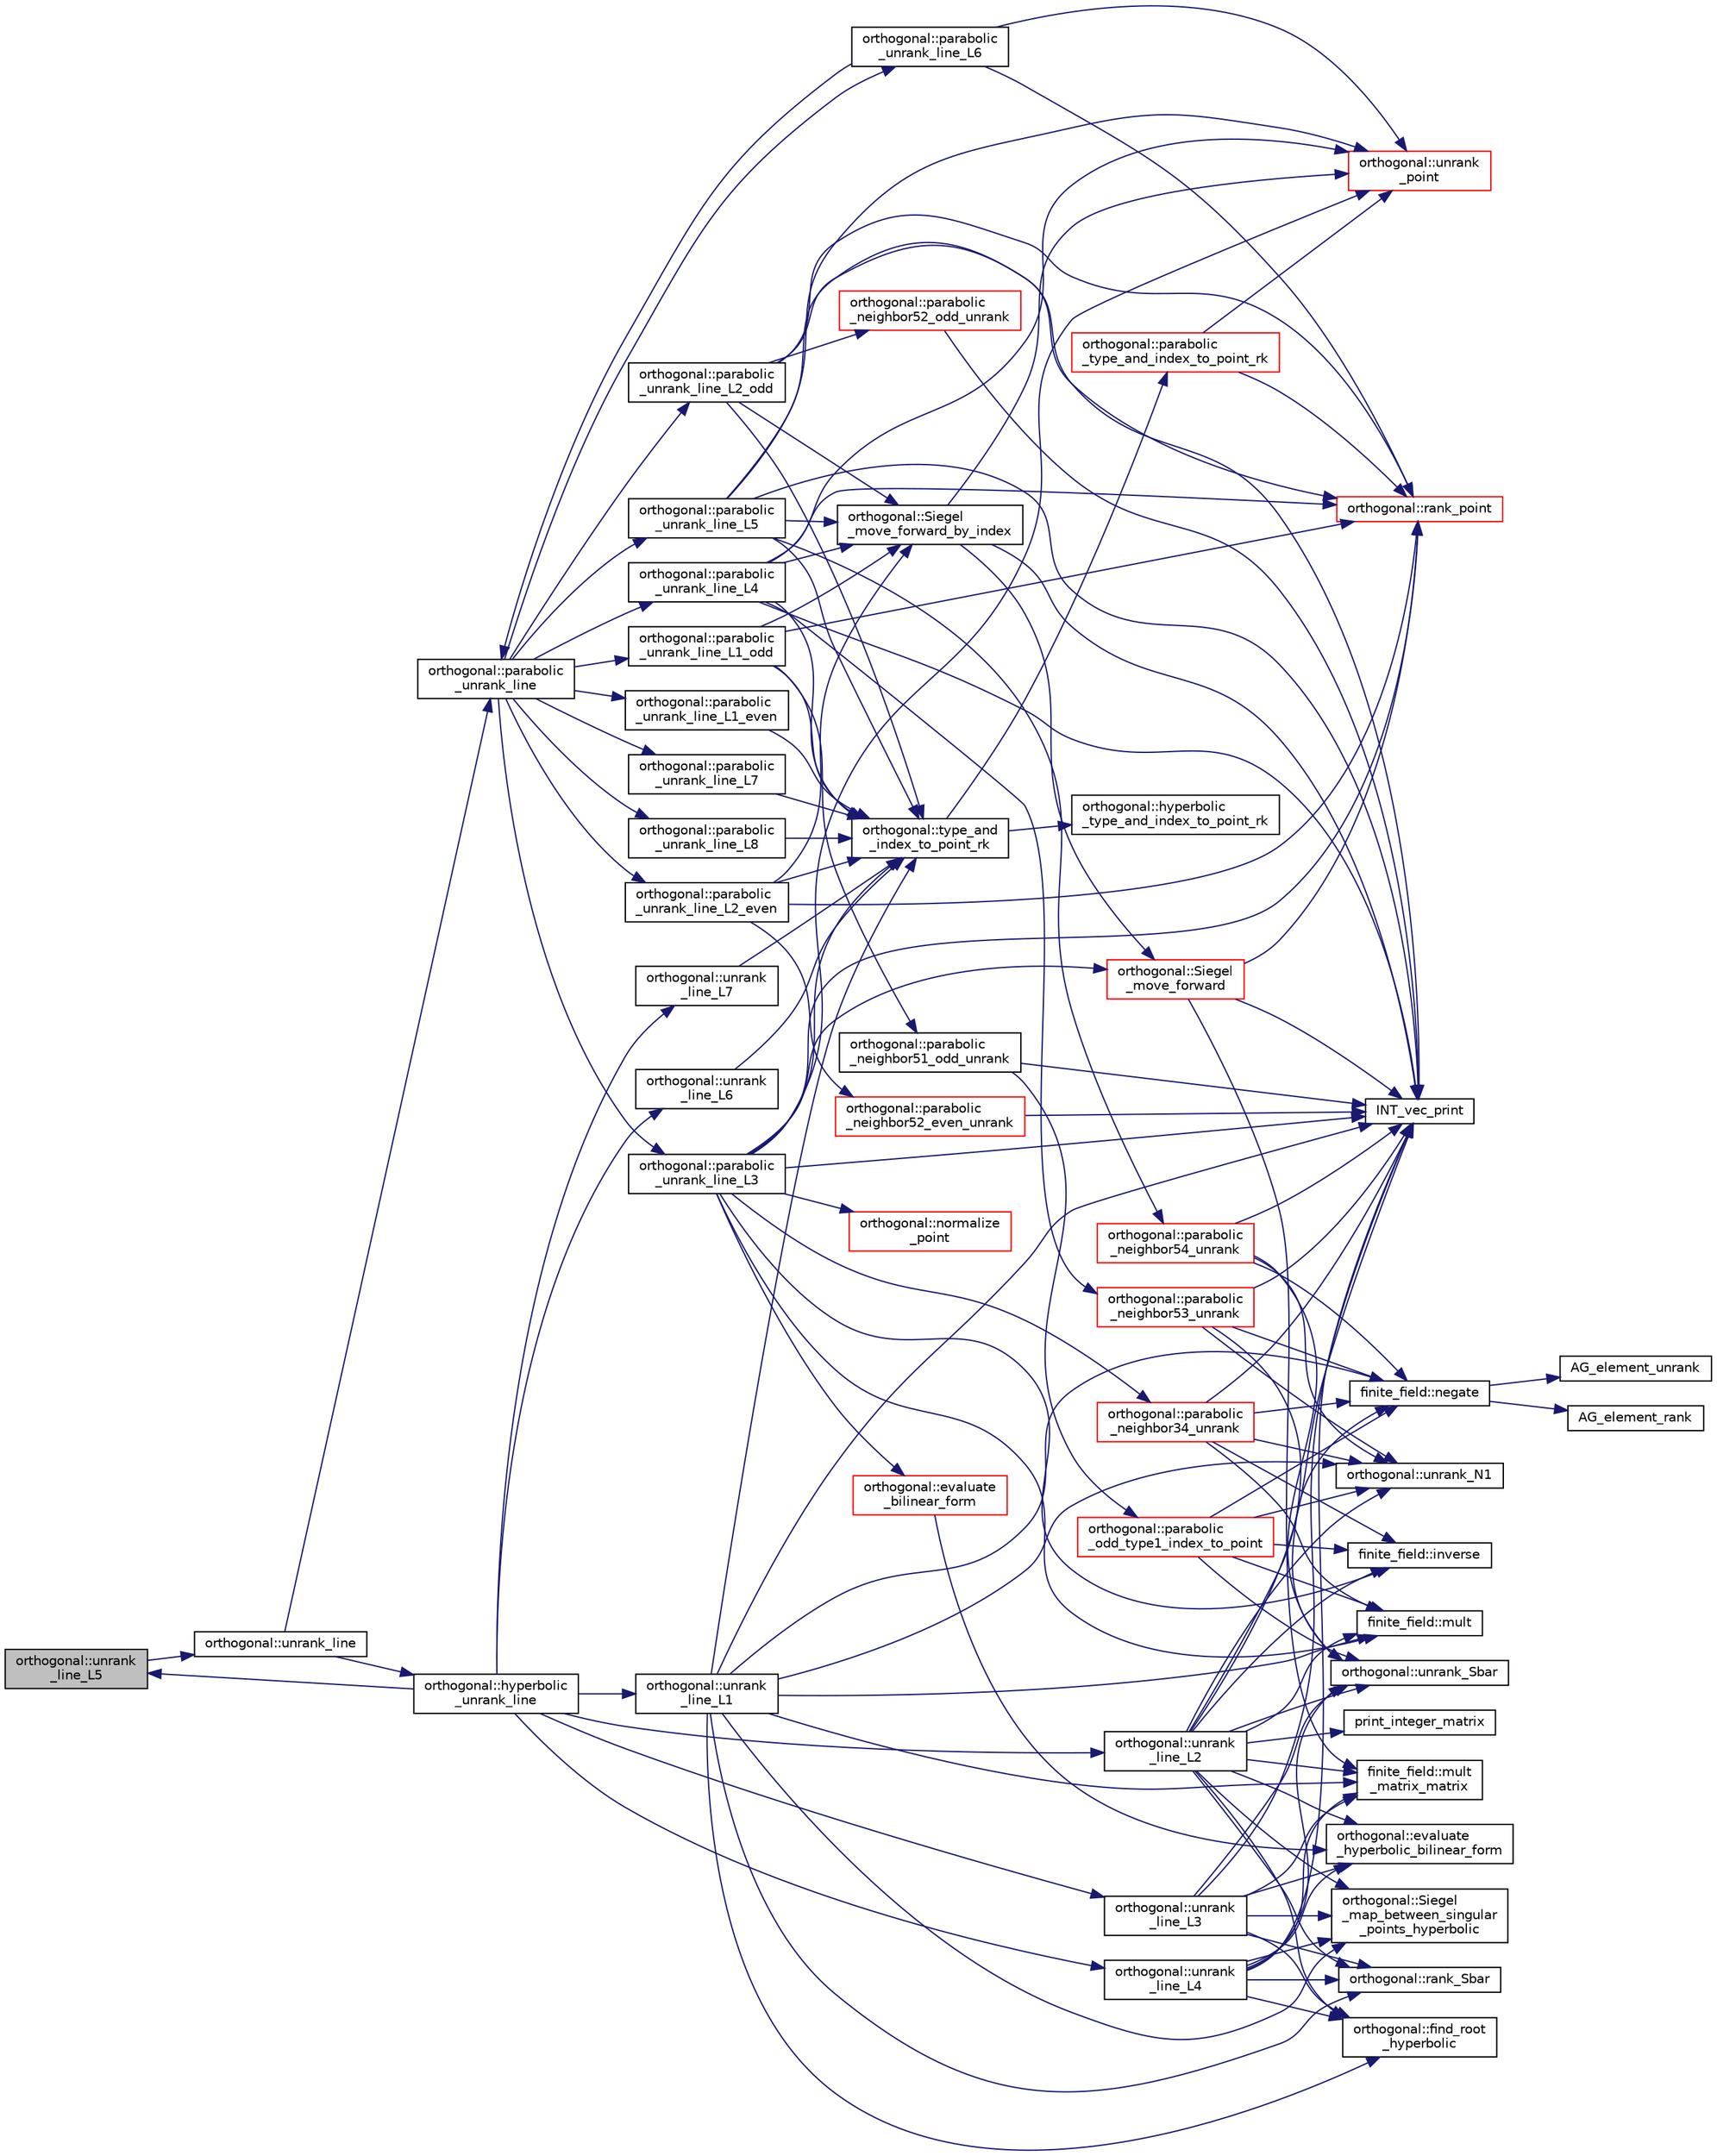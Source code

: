 digraph "orthogonal::unrank_line_L5"
{
  edge [fontname="Helvetica",fontsize="10",labelfontname="Helvetica",labelfontsize="10"];
  node [fontname="Helvetica",fontsize="10",shape=record];
  rankdir="LR";
  Node46952 [label="orthogonal::unrank\l_line_L5",height=0.2,width=0.4,color="black", fillcolor="grey75", style="filled", fontcolor="black"];
  Node46952 -> Node46953 [color="midnightblue",fontsize="10",style="solid",fontname="Helvetica"];
  Node46953 [label="orthogonal::unrank_line",height=0.2,width=0.4,color="black", fillcolor="white", style="filled",URL="$d7/daa/classorthogonal.html#a27fec576f6e11b80dd4503fa3cf7611e"];
  Node46953 -> Node46954 [color="midnightblue",fontsize="10",style="solid",fontname="Helvetica"];
  Node46954 [label="orthogonal::hyperbolic\l_unrank_line",height=0.2,width=0.4,color="black", fillcolor="white", style="filled",URL="$d7/daa/classorthogonal.html#a94952194cdcc478feb676e97e2e272f2"];
  Node46954 -> Node46955 [color="midnightblue",fontsize="10",style="solid",fontname="Helvetica"];
  Node46955 [label="orthogonal::unrank\l_line_L1",height=0.2,width=0.4,color="black", fillcolor="white", style="filled",URL="$d7/daa/classorthogonal.html#aca204928ad9c6c2d9e9afe2ea5af6d60"];
  Node46955 -> Node46956 [color="midnightblue",fontsize="10",style="solid",fontname="Helvetica"];
  Node46956 [label="orthogonal::type_and\l_index_to_point_rk",height=0.2,width=0.4,color="black", fillcolor="white", style="filled",URL="$d7/daa/classorthogonal.html#a319ef460cdfe3247d336c3fb482901eb"];
  Node46956 -> Node46957 [color="midnightblue",fontsize="10",style="solid",fontname="Helvetica"];
  Node46957 [label="orthogonal::hyperbolic\l_type_and_index_to_point_rk",height=0.2,width=0.4,color="black", fillcolor="white", style="filled",URL="$d7/daa/classorthogonal.html#af31cd843ff2e6eb4fe1ba9c49e62d1b8"];
  Node46956 -> Node46958 [color="midnightblue",fontsize="10",style="solid",fontname="Helvetica"];
  Node46958 [label="orthogonal::parabolic\l_type_and_index_to_point_rk",height=0.2,width=0.4,color="red", fillcolor="white", style="filled",URL="$d7/daa/classorthogonal.html#a67c316cf01b382762e6ac372f522d106"];
  Node46958 -> Node46959 [color="midnightblue",fontsize="10",style="solid",fontname="Helvetica"];
  Node46959 [label="orthogonal::unrank\l_point",height=0.2,width=0.4,color="red", fillcolor="white", style="filled",URL="$d7/daa/classorthogonal.html#ab655117100f7c66c19817b84ac5ac0a0"];
  Node46958 -> Node46981 [color="midnightblue",fontsize="10",style="solid",fontname="Helvetica"];
  Node46981 [label="orthogonal::rank_point",height=0.2,width=0.4,color="red", fillcolor="white", style="filled",URL="$d7/daa/classorthogonal.html#adb4f1528590a804b3c011a68c9ebf655"];
  Node46955 -> Node47007 [color="midnightblue",fontsize="10",style="solid",fontname="Helvetica"];
  Node47007 [label="orthogonal::unrank_N1",height=0.2,width=0.4,color="black", fillcolor="white", style="filled",URL="$d7/daa/classorthogonal.html#ac39ac9cea140f569c2b78ad01310b4b6"];
  Node46955 -> Node46989 [color="midnightblue",fontsize="10",style="solid",fontname="Helvetica"];
  Node46989 [label="INT_vec_print",height=0.2,width=0.4,color="black", fillcolor="white", style="filled",URL="$df/dbf/sajeeb_8_c.html#a79a5901af0b47dd0d694109543c027fe"];
  Node46955 -> Node47011 [color="midnightblue",fontsize="10",style="solid",fontname="Helvetica"];
  Node47011 [label="finite_field::mult",height=0.2,width=0.4,color="black", fillcolor="white", style="filled",URL="$df/d5a/classfinite__field.html#a24fb5917aa6d4d656fd855b7f44a13b0"];
  Node46955 -> Node47019 [color="midnightblue",fontsize="10",style="solid",fontname="Helvetica"];
  Node47019 [label="orthogonal::find_root\l_hyperbolic",height=0.2,width=0.4,color="black", fillcolor="white", style="filled",URL="$d7/daa/classorthogonal.html#a4cb66d7aec283cd032a99cb9b2b9992d"];
  Node46955 -> Node47020 [color="midnightblue",fontsize="10",style="solid",fontname="Helvetica"];
  Node47020 [label="orthogonal::Siegel\l_map_between_singular\l_points_hyperbolic",height=0.2,width=0.4,color="black", fillcolor="white", style="filled",URL="$d7/daa/classorthogonal.html#a5ee80bd3a8fb9799d248ade8fd7b20b3"];
  Node46955 -> Node47021 [color="midnightblue",fontsize="10",style="solid",fontname="Helvetica"];
  Node47021 [label="finite_field::mult\l_matrix_matrix",height=0.2,width=0.4,color="black", fillcolor="white", style="filled",URL="$df/d5a/classfinite__field.html#a5e28706b815838d0ec34de1fa74bc3c4"];
  Node46955 -> Node47017 [color="midnightblue",fontsize="10",style="solid",fontname="Helvetica"];
  Node47017 [label="finite_field::negate",height=0.2,width=0.4,color="black", fillcolor="white", style="filled",URL="$df/d5a/classfinite__field.html#aa9d798298f25d4a9262b5bc5f1733e31"];
  Node47017 -> Node47013 [color="midnightblue",fontsize="10",style="solid",fontname="Helvetica"];
  Node47013 [label="AG_element_unrank",height=0.2,width=0.4,color="black", fillcolor="white", style="filled",URL="$d4/d67/geometry_8h.html#a4a33b86c87b2879b97cfa1327abe2885"];
  Node47017 -> Node47014 [color="midnightblue",fontsize="10",style="solid",fontname="Helvetica"];
  Node47014 [label="AG_element_rank",height=0.2,width=0.4,color="black", fillcolor="white", style="filled",URL="$d4/d67/geometry_8h.html#ab2ac908d07dd8038fd996e26bdc75c17"];
  Node46955 -> Node47022 [color="midnightblue",fontsize="10",style="solid",fontname="Helvetica"];
  Node47022 [label="orthogonal::rank_Sbar",height=0.2,width=0.4,color="black", fillcolor="white", style="filled",URL="$d7/daa/classorthogonal.html#aea0a2cc174275eea357b9a68f277e970"];
  Node46954 -> Node47023 [color="midnightblue",fontsize="10",style="solid",fontname="Helvetica"];
  Node47023 [label="orthogonal::unrank\l_line_L2",height=0.2,width=0.4,color="black", fillcolor="white", style="filled",URL="$d7/daa/classorthogonal.html#abb7883ab6e8726606f8b82094d1181a5"];
  Node47023 -> Node47009 [color="midnightblue",fontsize="10",style="solid",fontname="Helvetica"];
  Node47009 [label="orthogonal::unrank_Sbar",height=0.2,width=0.4,color="black", fillcolor="white", style="filled",URL="$d7/daa/classorthogonal.html#af5dc4e991f79be6bfdce4325648e037a"];
  Node47023 -> Node46989 [color="midnightblue",fontsize="10",style="solid",fontname="Helvetica"];
  Node47023 -> Node47022 [color="midnightblue",fontsize="10",style="solid",fontname="Helvetica"];
  Node47023 -> Node47017 [color="midnightblue",fontsize="10",style="solid",fontname="Helvetica"];
  Node47023 -> Node47011 [color="midnightblue",fontsize="10",style="solid",fontname="Helvetica"];
  Node47023 -> Node47007 [color="midnightblue",fontsize="10",style="solid",fontname="Helvetica"];
  Node47023 -> Node47019 [color="midnightblue",fontsize="10",style="solid",fontname="Helvetica"];
  Node47023 -> Node47020 [color="midnightblue",fontsize="10",style="solid",fontname="Helvetica"];
  Node47023 -> Node47024 [color="midnightblue",fontsize="10",style="solid",fontname="Helvetica"];
  Node47024 [label="print_integer_matrix",height=0.2,width=0.4,color="black", fillcolor="white", style="filled",URL="$d5/db4/io__and__os_8h.html#ab4d187a9b89a64102b971201b789b653"];
  Node47023 -> Node47021 [color="midnightblue",fontsize="10",style="solid",fontname="Helvetica"];
  Node47023 -> Node47025 [color="midnightblue",fontsize="10",style="solid",fontname="Helvetica"];
  Node47025 [label="orthogonal::evaluate\l_hyperbolic_bilinear_form",height=0.2,width=0.4,color="black", fillcolor="white", style="filled",URL="$d7/daa/classorthogonal.html#a839dc01b1c59a23b054ccf70c00cc9c9"];
  Node47023 -> Node47005 [color="midnightblue",fontsize="10",style="solid",fontname="Helvetica"];
  Node47005 [label="finite_field::inverse",height=0.2,width=0.4,color="black", fillcolor="white", style="filled",URL="$df/d5a/classfinite__field.html#a69f2a12c01e70b7ce2d115c5221c9cdd"];
  Node46954 -> Node47026 [color="midnightblue",fontsize="10",style="solid",fontname="Helvetica"];
  Node47026 [label="orthogonal::unrank\l_line_L3",height=0.2,width=0.4,color="black", fillcolor="white", style="filled",URL="$d7/daa/classorthogonal.html#a3546eded4c93131b31df43de26a08991"];
  Node47026 -> Node47009 [color="midnightblue",fontsize="10",style="solid",fontname="Helvetica"];
  Node47026 -> Node46989 [color="midnightblue",fontsize="10",style="solid",fontname="Helvetica"];
  Node47026 -> Node47019 [color="midnightblue",fontsize="10",style="solid",fontname="Helvetica"];
  Node47026 -> Node47020 [color="midnightblue",fontsize="10",style="solid",fontname="Helvetica"];
  Node47026 -> Node47021 [color="midnightblue",fontsize="10",style="solid",fontname="Helvetica"];
  Node47026 -> Node47025 [color="midnightblue",fontsize="10",style="solid",fontname="Helvetica"];
  Node47026 -> Node47022 [color="midnightblue",fontsize="10",style="solid",fontname="Helvetica"];
  Node46954 -> Node47027 [color="midnightblue",fontsize="10",style="solid",fontname="Helvetica"];
  Node47027 [label="orthogonal::unrank\l_line_L4",height=0.2,width=0.4,color="black", fillcolor="white", style="filled",URL="$d7/daa/classorthogonal.html#ab207c36ebccd5b91981d678a56ffd9eb"];
  Node47027 -> Node47009 [color="midnightblue",fontsize="10",style="solid",fontname="Helvetica"];
  Node47027 -> Node46989 [color="midnightblue",fontsize="10",style="solid",fontname="Helvetica"];
  Node47027 -> Node47019 [color="midnightblue",fontsize="10",style="solid",fontname="Helvetica"];
  Node47027 -> Node47020 [color="midnightblue",fontsize="10",style="solid",fontname="Helvetica"];
  Node47027 -> Node47021 [color="midnightblue",fontsize="10",style="solid",fontname="Helvetica"];
  Node47027 -> Node47025 [color="midnightblue",fontsize="10",style="solid",fontname="Helvetica"];
  Node47027 -> Node47022 [color="midnightblue",fontsize="10",style="solid",fontname="Helvetica"];
  Node46954 -> Node46952 [color="midnightblue",fontsize="10",style="solid",fontname="Helvetica"];
  Node46954 -> Node47028 [color="midnightblue",fontsize="10",style="solid",fontname="Helvetica"];
  Node47028 [label="orthogonal::unrank\l_line_L6",height=0.2,width=0.4,color="black", fillcolor="white", style="filled",URL="$d7/daa/classorthogonal.html#a91145776fc4185d7277ddf019064f7ea"];
  Node47028 -> Node46956 [color="midnightblue",fontsize="10",style="solid",fontname="Helvetica"];
  Node46954 -> Node47029 [color="midnightblue",fontsize="10",style="solid",fontname="Helvetica"];
  Node47029 [label="orthogonal::unrank\l_line_L7",height=0.2,width=0.4,color="black", fillcolor="white", style="filled",URL="$d7/daa/classorthogonal.html#a6dbd5481e532a8f7232acded49f5c05e"];
  Node47029 -> Node46956 [color="midnightblue",fontsize="10",style="solid",fontname="Helvetica"];
  Node46953 -> Node47030 [color="midnightblue",fontsize="10",style="solid",fontname="Helvetica"];
  Node47030 [label="orthogonal::parabolic\l_unrank_line",height=0.2,width=0.4,color="black", fillcolor="white", style="filled",URL="$d7/daa/classorthogonal.html#a449cc51a62e11b8699befe951b0f8a4c"];
  Node47030 -> Node47031 [color="midnightblue",fontsize="10",style="solid",fontname="Helvetica"];
  Node47031 [label="orthogonal::parabolic\l_unrank_line_L1_even",height=0.2,width=0.4,color="black", fillcolor="white", style="filled",URL="$d7/daa/classorthogonal.html#a83a57c7023d5a61881d39f00f7717d8b"];
  Node47031 -> Node46956 [color="midnightblue",fontsize="10",style="solid",fontname="Helvetica"];
  Node47030 -> Node47032 [color="midnightblue",fontsize="10",style="solid",fontname="Helvetica"];
  Node47032 [label="orthogonal::parabolic\l_unrank_line_L1_odd",height=0.2,width=0.4,color="black", fillcolor="white", style="filled",URL="$d7/daa/classorthogonal.html#af59966fe1bb32196deaafbe6849fdeb1"];
  Node47032 -> Node46956 [color="midnightblue",fontsize="10",style="solid",fontname="Helvetica"];
  Node47032 -> Node47033 [color="midnightblue",fontsize="10",style="solid",fontname="Helvetica"];
  Node47033 [label="orthogonal::parabolic\l_neighbor51_odd_unrank",height=0.2,width=0.4,color="black", fillcolor="white", style="filled",URL="$d7/daa/classorthogonal.html#a302082ae3d38f0a1bf150f1ac5e46942"];
  Node47033 -> Node47016 [color="midnightblue",fontsize="10",style="solid",fontname="Helvetica"];
  Node47016 [label="orthogonal::parabolic\l_odd_type1_index_to_point",height=0.2,width=0.4,color="red", fillcolor="white", style="filled",URL="$d7/daa/classorthogonal.html#a90ae2eb18659cb8dcd94eafc0b4eccf7"];
  Node47016 -> Node47007 [color="midnightblue",fontsize="10",style="solid",fontname="Helvetica"];
  Node47016 -> Node47017 [color="midnightblue",fontsize="10",style="solid",fontname="Helvetica"];
  Node47016 -> Node47011 [color="midnightblue",fontsize="10",style="solid",fontname="Helvetica"];
  Node47016 -> Node47005 [color="midnightblue",fontsize="10",style="solid",fontname="Helvetica"];
  Node47016 -> Node47009 [color="midnightblue",fontsize="10",style="solid",fontname="Helvetica"];
  Node47033 -> Node46989 [color="midnightblue",fontsize="10",style="solid",fontname="Helvetica"];
  Node47032 -> Node47034 [color="midnightblue",fontsize="10",style="solid",fontname="Helvetica"];
  Node47034 [label="orthogonal::Siegel\l_move_forward_by_index",height=0.2,width=0.4,color="black", fillcolor="white", style="filled",URL="$d7/daa/classorthogonal.html#a606e885cb85b824bcda44154a3cfbfe8"];
  Node47034 -> Node46959 [color="midnightblue",fontsize="10",style="solid",fontname="Helvetica"];
  Node47034 -> Node46989 [color="midnightblue",fontsize="10",style="solid",fontname="Helvetica"];
  Node47034 -> Node47035 [color="midnightblue",fontsize="10",style="solid",fontname="Helvetica"];
  Node47035 [label="orthogonal::Siegel\l_move_forward",height=0.2,width=0.4,color="red", fillcolor="white", style="filled",URL="$d7/daa/classorthogonal.html#a065d0faccc00df42afd671dac644d480"];
  Node47035 -> Node46989 [color="midnightblue",fontsize="10",style="solid",fontname="Helvetica"];
  Node47035 -> Node46981 [color="midnightblue",fontsize="10",style="solid",fontname="Helvetica"];
  Node47035 -> Node47021 [color="midnightblue",fontsize="10",style="solid",fontname="Helvetica"];
  Node47032 -> Node46981 [color="midnightblue",fontsize="10",style="solid",fontname="Helvetica"];
  Node47030 -> Node47059 [color="midnightblue",fontsize="10",style="solid",fontname="Helvetica"];
  Node47059 [label="orthogonal::parabolic\l_unrank_line_L2_even",height=0.2,width=0.4,color="black", fillcolor="white", style="filled",URL="$d7/daa/classorthogonal.html#a57a7ad0d16ea67c0636c9f179eeed5d1"];
  Node47059 -> Node46956 [color="midnightblue",fontsize="10",style="solid",fontname="Helvetica"];
  Node47059 -> Node47060 [color="midnightblue",fontsize="10",style="solid",fontname="Helvetica"];
  Node47060 [label="orthogonal::parabolic\l_neighbor52_even_unrank",height=0.2,width=0.4,color="red", fillcolor="white", style="filled",URL="$d7/daa/classorthogonal.html#a3d73df62e2289e2e0728d93af3115e5b"];
  Node47060 -> Node46989 [color="midnightblue",fontsize="10",style="solid",fontname="Helvetica"];
  Node47059 -> Node47034 [color="midnightblue",fontsize="10",style="solid",fontname="Helvetica"];
  Node47059 -> Node46981 [color="midnightblue",fontsize="10",style="solid",fontname="Helvetica"];
  Node47030 -> Node47061 [color="midnightblue",fontsize="10",style="solid",fontname="Helvetica"];
  Node47061 [label="orthogonal::parabolic\l_unrank_line_L2_odd",height=0.2,width=0.4,color="black", fillcolor="white", style="filled",URL="$d7/daa/classorthogonal.html#a9ab8a29daee27c60803e2bf5026a9a9e"];
  Node47061 -> Node46956 [color="midnightblue",fontsize="10",style="solid",fontname="Helvetica"];
  Node47061 -> Node47062 [color="midnightblue",fontsize="10",style="solid",fontname="Helvetica"];
  Node47062 [label="orthogonal::parabolic\l_neighbor52_odd_unrank",height=0.2,width=0.4,color="red", fillcolor="white", style="filled",URL="$d7/daa/classorthogonal.html#afc96de048809a0c64c28ecfe16a00221"];
  Node47062 -> Node46989 [color="midnightblue",fontsize="10",style="solid",fontname="Helvetica"];
  Node47061 -> Node47034 [color="midnightblue",fontsize="10",style="solid",fontname="Helvetica"];
  Node47061 -> Node46989 [color="midnightblue",fontsize="10",style="solid",fontname="Helvetica"];
  Node47061 -> Node46981 [color="midnightblue",fontsize="10",style="solid",fontname="Helvetica"];
  Node47030 -> Node47063 [color="midnightblue",fontsize="10",style="solid",fontname="Helvetica"];
  Node47063 [label="orthogonal::parabolic\l_unrank_line_L3",height=0.2,width=0.4,color="black", fillcolor="white", style="filled",URL="$d7/daa/classorthogonal.html#ae1edfba289a03ed4d383514c2b0dc4b7"];
  Node47063 -> Node46956 [color="midnightblue",fontsize="10",style="solid",fontname="Helvetica"];
  Node47063 -> Node46959 [color="midnightblue",fontsize="10",style="solid",fontname="Helvetica"];
  Node47063 -> Node46989 [color="midnightblue",fontsize="10",style="solid",fontname="Helvetica"];
  Node47063 -> Node47064 [color="midnightblue",fontsize="10",style="solid",fontname="Helvetica"];
  Node47064 [label="orthogonal::parabolic\l_neighbor34_unrank",height=0.2,width=0.4,color="red", fillcolor="white", style="filled",URL="$d7/daa/classorthogonal.html#ab6f296f57c8900a1154b1bd5a06c3457"];
  Node47064 -> Node47017 [color="midnightblue",fontsize="10",style="solid",fontname="Helvetica"];
  Node47064 -> Node47007 [color="midnightblue",fontsize="10",style="solid",fontname="Helvetica"];
  Node47064 -> Node47005 [color="midnightblue",fontsize="10",style="solid",fontname="Helvetica"];
  Node47064 -> Node47011 [color="midnightblue",fontsize="10",style="solid",fontname="Helvetica"];
  Node47064 -> Node46989 [color="midnightblue",fontsize="10",style="solid",fontname="Helvetica"];
  Node47063 -> Node47035 [color="midnightblue",fontsize="10",style="solid",fontname="Helvetica"];
  Node47063 -> Node47043 [color="midnightblue",fontsize="10",style="solid",fontname="Helvetica"];
  Node47043 [label="orthogonal::evaluate\l_bilinear_form",height=0.2,width=0.4,color="red", fillcolor="white", style="filled",URL="$d7/daa/classorthogonal.html#a1cb22ce04ab60e22852f610ec3fe5c98"];
  Node47043 -> Node47025 [color="midnightblue",fontsize="10",style="solid",fontname="Helvetica"];
  Node47063 -> Node47011 [color="midnightblue",fontsize="10",style="solid",fontname="Helvetica"];
  Node47063 -> Node47005 [color="midnightblue",fontsize="10",style="solid",fontname="Helvetica"];
  Node47063 -> Node47066 [color="midnightblue",fontsize="10",style="solid",fontname="Helvetica"];
  Node47066 [label="orthogonal::normalize\l_point",height=0.2,width=0.4,color="red", fillcolor="white", style="filled",URL="$d7/daa/classorthogonal.html#a1f3776fdc50b810a0a0fcee692fb154f"];
  Node47063 -> Node46981 [color="midnightblue",fontsize="10",style="solid",fontname="Helvetica"];
  Node47030 -> Node47068 [color="midnightblue",fontsize="10",style="solid",fontname="Helvetica"];
  Node47068 [label="orthogonal::parabolic\l_unrank_line_L4",height=0.2,width=0.4,color="black", fillcolor="white", style="filled",URL="$d7/daa/classorthogonal.html#a6a30b6c7f59498ad8c7f2bec7c78d2ff"];
  Node47068 -> Node46956 [color="midnightblue",fontsize="10",style="solid",fontname="Helvetica"];
  Node47068 -> Node47069 [color="midnightblue",fontsize="10",style="solid",fontname="Helvetica"];
  Node47069 [label="orthogonal::parabolic\l_neighbor53_unrank",height=0.2,width=0.4,color="red", fillcolor="white", style="filled",URL="$d7/daa/classorthogonal.html#ac3e1bc434ae9a96a712df77c226e2e04"];
  Node47069 -> Node47009 [color="midnightblue",fontsize="10",style="solid",fontname="Helvetica"];
  Node47069 -> Node47007 [color="midnightblue",fontsize="10",style="solid",fontname="Helvetica"];
  Node47069 -> Node47017 [color="midnightblue",fontsize="10",style="solid",fontname="Helvetica"];
  Node47069 -> Node46989 [color="midnightblue",fontsize="10",style="solid",fontname="Helvetica"];
  Node47068 -> Node47034 [color="midnightblue",fontsize="10",style="solid",fontname="Helvetica"];
  Node47068 -> Node46981 [color="midnightblue",fontsize="10",style="solid",fontname="Helvetica"];
  Node47068 -> Node46959 [color="midnightblue",fontsize="10",style="solid",fontname="Helvetica"];
  Node47068 -> Node46989 [color="midnightblue",fontsize="10",style="solid",fontname="Helvetica"];
  Node47030 -> Node47070 [color="midnightblue",fontsize="10",style="solid",fontname="Helvetica"];
  Node47070 [label="orthogonal::parabolic\l_unrank_line_L5",height=0.2,width=0.4,color="black", fillcolor="white", style="filled",URL="$d7/daa/classorthogonal.html#a77831b97ebbbc5d8103c5e7e0edfeb9b"];
  Node47070 -> Node46956 [color="midnightblue",fontsize="10",style="solid",fontname="Helvetica"];
  Node47070 -> Node47071 [color="midnightblue",fontsize="10",style="solid",fontname="Helvetica"];
  Node47071 [label="orthogonal::parabolic\l_neighbor54_unrank",height=0.2,width=0.4,color="red", fillcolor="white", style="filled",URL="$d7/daa/classorthogonal.html#a5792ec3d34c942a9d17b02308ced4345"];
  Node47071 -> Node47009 [color="midnightblue",fontsize="10",style="solid",fontname="Helvetica"];
  Node47071 -> Node47007 [color="midnightblue",fontsize="10",style="solid",fontname="Helvetica"];
  Node47071 -> Node47017 [color="midnightblue",fontsize="10",style="solid",fontname="Helvetica"];
  Node47071 -> Node46989 [color="midnightblue",fontsize="10",style="solid",fontname="Helvetica"];
  Node47070 -> Node47034 [color="midnightblue",fontsize="10",style="solid",fontname="Helvetica"];
  Node47070 -> Node46981 [color="midnightblue",fontsize="10",style="solid",fontname="Helvetica"];
  Node47070 -> Node46959 [color="midnightblue",fontsize="10",style="solid",fontname="Helvetica"];
  Node47070 -> Node46989 [color="midnightblue",fontsize="10",style="solid",fontname="Helvetica"];
  Node47030 -> Node47072 [color="midnightblue",fontsize="10",style="solid",fontname="Helvetica"];
  Node47072 [label="orthogonal::parabolic\l_unrank_line_L6",height=0.2,width=0.4,color="black", fillcolor="white", style="filled",URL="$d7/daa/classorthogonal.html#a3fecd8b43b3e09d6b35e550850b11d56"];
  Node47072 -> Node47030 [color="midnightblue",fontsize="10",style="solid",fontname="Helvetica"];
  Node47072 -> Node46959 [color="midnightblue",fontsize="10",style="solid",fontname="Helvetica"];
  Node47072 -> Node46981 [color="midnightblue",fontsize="10",style="solid",fontname="Helvetica"];
  Node47030 -> Node47073 [color="midnightblue",fontsize="10",style="solid",fontname="Helvetica"];
  Node47073 [label="orthogonal::parabolic\l_unrank_line_L7",height=0.2,width=0.4,color="black", fillcolor="white", style="filled",URL="$d7/daa/classorthogonal.html#af37feffb93b694bd8b9f5ff5f8bdd4eb"];
  Node47073 -> Node46956 [color="midnightblue",fontsize="10",style="solid",fontname="Helvetica"];
  Node47030 -> Node47074 [color="midnightblue",fontsize="10",style="solid",fontname="Helvetica"];
  Node47074 [label="orthogonal::parabolic\l_unrank_line_L8",height=0.2,width=0.4,color="black", fillcolor="white", style="filled",URL="$d7/daa/classorthogonal.html#a97e23bbc8eb995d6ee0dba00f2b0d34f"];
  Node47074 -> Node46956 [color="midnightblue",fontsize="10",style="solid",fontname="Helvetica"];
}
